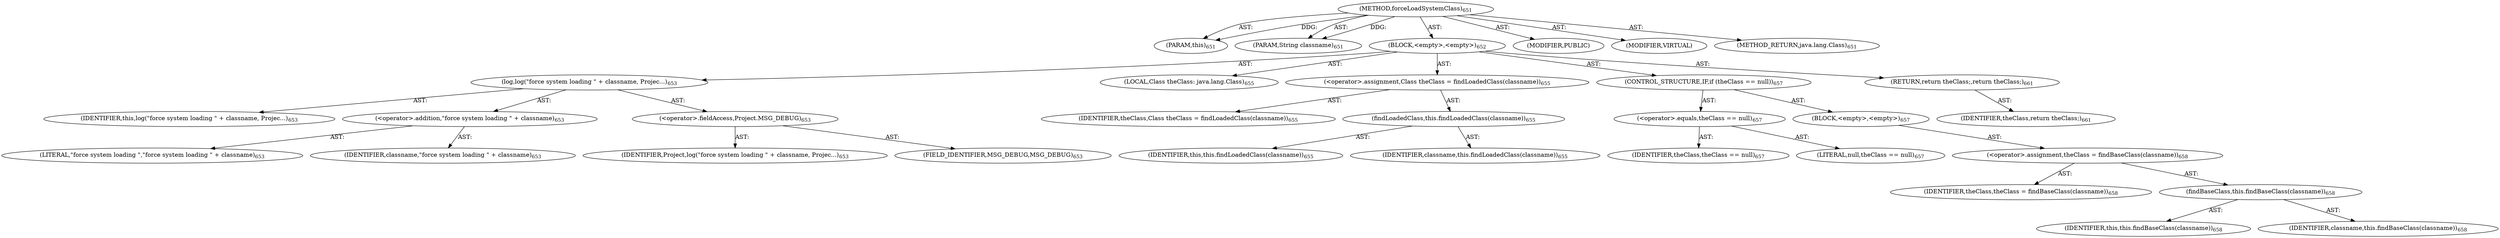 digraph "forceLoadSystemClass" {  
"111669149720" [label = <(METHOD,forceLoadSystemClass)<SUB>651</SUB>> ]
"115964117004" [label = <(PARAM,this)<SUB>651</SUB>> ]
"115964117055" [label = <(PARAM,String classname)<SUB>651</SUB>> ]
"25769803829" [label = <(BLOCK,&lt;empty&gt;,&lt;empty&gt;)<SUB>652</SUB>> ]
"30064771337" [label = <(log,log(&quot;force system loading &quot; + classname, Projec...)<SUB>653</SUB>> ]
"68719476759" [label = <(IDENTIFIER,this,log(&quot;force system loading &quot; + classname, Projec...)<SUB>653</SUB>> ]
"30064771338" [label = <(&lt;operator&gt;.addition,&quot;force system loading &quot; + classname)<SUB>653</SUB>> ]
"90194313270" [label = <(LITERAL,&quot;force system loading &quot;,&quot;force system loading &quot; + classname)<SUB>653</SUB>> ]
"68719476978" [label = <(IDENTIFIER,classname,&quot;force system loading &quot; + classname)<SUB>653</SUB>> ]
"30064771339" [label = <(&lt;operator&gt;.fieldAccess,Project.MSG_DEBUG)<SUB>653</SUB>> ]
"68719476979" [label = <(IDENTIFIER,Project,log(&quot;force system loading &quot; + classname, Projec...)<SUB>653</SUB>> ]
"55834574930" [label = <(FIELD_IDENTIFIER,MSG_DEBUG,MSG_DEBUG)<SUB>653</SUB>> ]
"94489280529" [label = <(LOCAL,Class theClass: java.lang.Class)<SUB>655</SUB>> ]
"30064771340" [label = <(&lt;operator&gt;.assignment,Class theClass = findLoadedClass(classname))<SUB>655</SUB>> ]
"68719476980" [label = <(IDENTIFIER,theClass,Class theClass = findLoadedClass(classname))<SUB>655</SUB>> ]
"30064771341" [label = <(findLoadedClass,this.findLoadedClass(classname))<SUB>655</SUB>> ]
"68719476760" [label = <(IDENTIFIER,this,this.findLoadedClass(classname))<SUB>655</SUB>> ]
"68719476981" [label = <(IDENTIFIER,classname,this.findLoadedClass(classname))<SUB>655</SUB>> ]
"47244640282" [label = <(CONTROL_STRUCTURE,IF,if (theClass == null))<SUB>657</SUB>> ]
"30064771342" [label = <(&lt;operator&gt;.equals,theClass == null)<SUB>657</SUB>> ]
"68719476982" [label = <(IDENTIFIER,theClass,theClass == null)<SUB>657</SUB>> ]
"90194313271" [label = <(LITERAL,null,theClass == null)<SUB>657</SUB>> ]
"25769803830" [label = <(BLOCK,&lt;empty&gt;,&lt;empty&gt;)<SUB>657</SUB>> ]
"30064771343" [label = <(&lt;operator&gt;.assignment,theClass = findBaseClass(classname))<SUB>658</SUB>> ]
"68719476983" [label = <(IDENTIFIER,theClass,theClass = findBaseClass(classname))<SUB>658</SUB>> ]
"30064771344" [label = <(findBaseClass,this.findBaseClass(classname))<SUB>658</SUB>> ]
"68719476761" [label = <(IDENTIFIER,this,this.findBaseClass(classname))<SUB>658</SUB>> ]
"68719476984" [label = <(IDENTIFIER,classname,this.findBaseClass(classname))<SUB>658</SUB>> ]
"146028888068" [label = <(RETURN,return theClass;,return theClass;)<SUB>661</SUB>> ]
"68719476985" [label = <(IDENTIFIER,theClass,return theClass;)<SUB>661</SUB>> ]
"133143986245" [label = <(MODIFIER,PUBLIC)> ]
"133143986246" [label = <(MODIFIER,VIRTUAL)> ]
"128849018904" [label = <(METHOD_RETURN,java.lang.Class)<SUB>651</SUB>> ]
  "111669149720" -> "115964117004"  [ label = "AST: "] 
  "111669149720" -> "115964117055"  [ label = "AST: "] 
  "111669149720" -> "25769803829"  [ label = "AST: "] 
  "111669149720" -> "133143986245"  [ label = "AST: "] 
  "111669149720" -> "133143986246"  [ label = "AST: "] 
  "111669149720" -> "128849018904"  [ label = "AST: "] 
  "25769803829" -> "30064771337"  [ label = "AST: "] 
  "25769803829" -> "94489280529"  [ label = "AST: "] 
  "25769803829" -> "30064771340"  [ label = "AST: "] 
  "25769803829" -> "47244640282"  [ label = "AST: "] 
  "25769803829" -> "146028888068"  [ label = "AST: "] 
  "30064771337" -> "68719476759"  [ label = "AST: "] 
  "30064771337" -> "30064771338"  [ label = "AST: "] 
  "30064771337" -> "30064771339"  [ label = "AST: "] 
  "30064771338" -> "90194313270"  [ label = "AST: "] 
  "30064771338" -> "68719476978"  [ label = "AST: "] 
  "30064771339" -> "68719476979"  [ label = "AST: "] 
  "30064771339" -> "55834574930"  [ label = "AST: "] 
  "30064771340" -> "68719476980"  [ label = "AST: "] 
  "30064771340" -> "30064771341"  [ label = "AST: "] 
  "30064771341" -> "68719476760"  [ label = "AST: "] 
  "30064771341" -> "68719476981"  [ label = "AST: "] 
  "47244640282" -> "30064771342"  [ label = "AST: "] 
  "47244640282" -> "25769803830"  [ label = "AST: "] 
  "30064771342" -> "68719476982"  [ label = "AST: "] 
  "30064771342" -> "90194313271"  [ label = "AST: "] 
  "25769803830" -> "30064771343"  [ label = "AST: "] 
  "30064771343" -> "68719476983"  [ label = "AST: "] 
  "30064771343" -> "30064771344"  [ label = "AST: "] 
  "30064771344" -> "68719476761"  [ label = "AST: "] 
  "30064771344" -> "68719476984"  [ label = "AST: "] 
  "146028888068" -> "68719476985"  [ label = "AST: "] 
  "111669149720" -> "115964117004"  [ label = "DDG: "] 
  "111669149720" -> "115964117055"  [ label = "DDG: "] 
}
